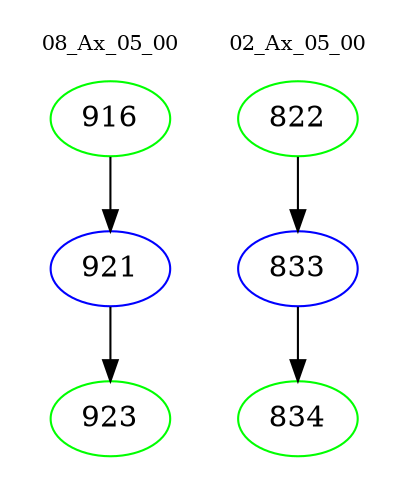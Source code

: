 digraph{
subgraph cluster_0 {
color = white
label = "08_Ax_05_00";
fontsize=10;
T0_916 [label="916", color="green"]
T0_916 -> T0_921 [color="black"]
T0_921 [label="921", color="blue"]
T0_921 -> T0_923 [color="black"]
T0_923 [label="923", color="green"]
}
subgraph cluster_1 {
color = white
label = "02_Ax_05_00";
fontsize=10;
T1_822 [label="822", color="green"]
T1_822 -> T1_833 [color="black"]
T1_833 [label="833", color="blue"]
T1_833 -> T1_834 [color="black"]
T1_834 [label="834", color="green"]
}
}
